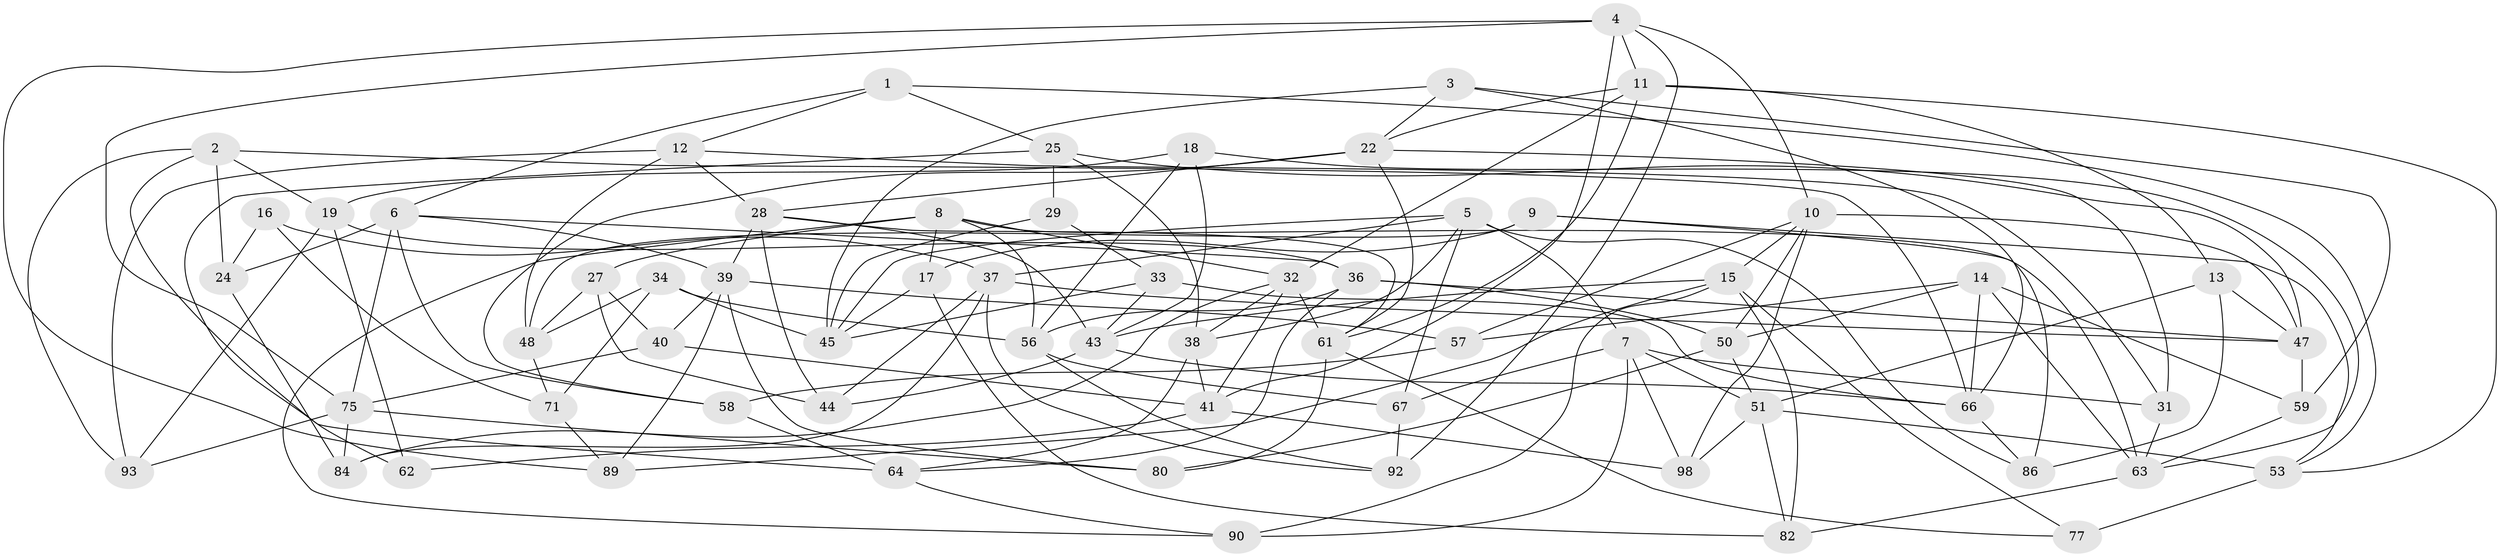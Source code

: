 // original degree distribution, {4: 1.0}
// Generated by graph-tools (version 1.1) at 2025/11/02/27/25 16:11:44]
// undirected, 65 vertices, 157 edges
graph export_dot {
graph [start="1"]
  node [color=gray90,style=filled];
  1;
  2 [super="+26"];
  3;
  4 [super="+60"];
  5 [super="+42"];
  6 [super="+30"];
  7 [super="+91"];
  8 [super="+35"];
  9;
  10 [super="+23"];
  11 [super="+55"];
  12 [super="+20"];
  13;
  14 [super="+97"];
  15 [super="+21"];
  16;
  17;
  18;
  19 [super="+46"];
  22 [super="+52"];
  24 [super="+49"];
  25 [super="+100"];
  27;
  28 [super="+65"];
  29;
  31;
  32 [super="+73"];
  33;
  34;
  36 [super="+83"];
  37 [super="+99"];
  38 [super="+94"];
  39 [super="+74"];
  40;
  41 [super="+70"];
  43 [super="+69"];
  44;
  45 [super="+88"];
  47 [super="+76"];
  48 [super="+78"];
  50 [super="+96"];
  51 [super="+54"];
  53 [super="+68"];
  56 [super="+95"];
  57;
  58;
  59;
  61 [super="+81"];
  62;
  63 [super="+72"];
  64 [super="+85"];
  66 [super="+79"];
  67;
  71;
  75 [super="+87"];
  77;
  80;
  82;
  84;
  86;
  89;
  90;
  92;
  93;
  98;
  1 -- 12;
  1 -- 6;
  1 -- 25;
  1 -- 53;
  2 -- 24 [weight=2];
  2 -- 19;
  2 -- 66;
  2 -- 64;
  2 -- 93;
  3 -- 22;
  3 -- 45;
  3 -- 59;
  3 -- 66;
  4 -- 92;
  4 -- 10;
  4 -- 11;
  4 -- 89;
  4 -- 41;
  4 -- 75;
  5 -- 86;
  5 -- 67;
  5 -- 45;
  5 -- 37;
  5 -- 38;
  5 -- 7;
  6 -- 75;
  6 -- 24;
  6 -- 58;
  6 -- 36;
  6 -- 39;
  7 -- 90;
  7 -- 67;
  7 -- 98;
  7 -- 51;
  7 -- 31;
  8 -- 32;
  8 -- 56;
  8 -- 63;
  8 -- 17;
  8 -- 90;
  8 -- 27;
  9 -- 48;
  9 -- 17;
  9 -- 86;
  9 -- 53;
  10 -- 57;
  10 -- 98;
  10 -- 47;
  10 -- 50;
  10 -- 15;
  11 -- 22;
  11 -- 32;
  11 -- 53;
  11 -- 61;
  11 -- 13;
  12 -- 93;
  12 -- 48 [weight=2];
  12 -- 31;
  12 -- 28;
  13 -- 47;
  13 -- 86;
  13 -- 51;
  14 -- 57;
  14 -- 50 [weight=2];
  14 -- 59;
  14 -- 66;
  14 -- 63;
  15 -- 43;
  15 -- 82;
  15 -- 89;
  15 -- 90;
  15 -- 77;
  16 -- 37;
  16 -- 71;
  16 -- 24 [weight=2];
  17 -- 82;
  17 -- 45;
  18 -- 56;
  18 -- 63;
  18 -- 43;
  18 -- 19;
  19 -- 62 [weight=2];
  19 -- 93;
  19 -- 36;
  22 -- 58;
  22 -- 28;
  22 -- 61;
  22 -- 31;
  24 -- 84;
  25 -- 47;
  25 -- 62;
  25 -- 29 [weight=2];
  25 -- 38;
  27 -- 40;
  27 -- 44;
  27 -- 48;
  28 -- 44;
  28 -- 39;
  28 -- 43;
  28 -- 61;
  29 -- 33;
  29 -- 45;
  31 -- 63;
  32 -- 84;
  32 -- 41;
  32 -- 61;
  32 -- 38;
  33 -- 66;
  33 -- 43;
  33 -- 45;
  34 -- 56;
  34 -- 71;
  34 -- 48;
  34 -- 45;
  36 -- 64;
  36 -- 56;
  36 -- 47;
  36 -- 50;
  37 -- 92;
  37 -- 44;
  37 -- 84;
  37 -- 47;
  38 -- 41;
  38 -- 64 [weight=2];
  39 -- 80;
  39 -- 89;
  39 -- 57;
  39 -- 40;
  40 -- 41;
  40 -- 75;
  41 -- 98;
  41 -- 62;
  43 -- 66;
  43 -- 44;
  47 -- 59;
  48 -- 71;
  50 -- 80;
  50 -- 51;
  51 -- 82;
  51 -- 53;
  51 -- 98;
  53 -- 77 [weight=2];
  56 -- 67;
  56 -- 92;
  57 -- 58;
  58 -- 64;
  59 -- 63;
  61 -- 77;
  61 -- 80;
  63 -- 82;
  64 -- 90;
  66 -- 86;
  67 -- 92;
  71 -- 89;
  75 -- 80;
  75 -- 84;
  75 -- 93;
}
